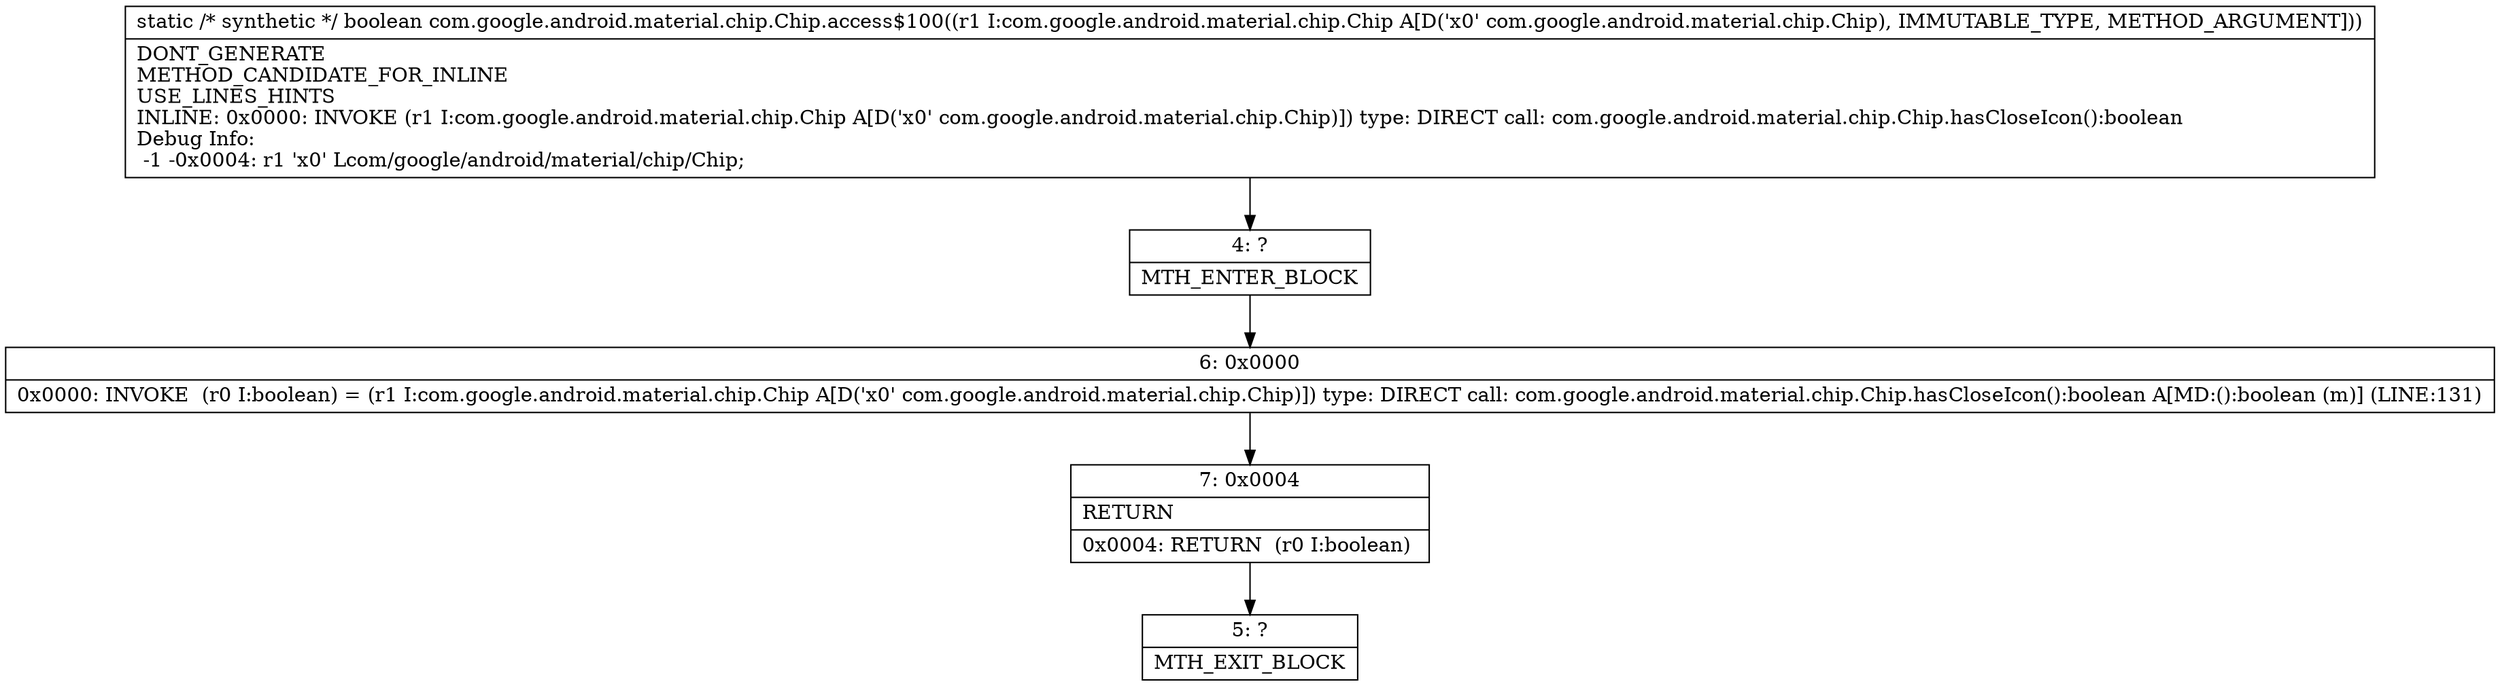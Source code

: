 digraph "CFG forcom.google.android.material.chip.Chip.access$100(Lcom\/google\/android\/material\/chip\/Chip;)Z" {
Node_4 [shape=record,label="{4\:\ ?|MTH_ENTER_BLOCK\l}"];
Node_6 [shape=record,label="{6\:\ 0x0000|0x0000: INVOKE  (r0 I:boolean) = (r1 I:com.google.android.material.chip.Chip A[D('x0' com.google.android.material.chip.Chip)]) type: DIRECT call: com.google.android.material.chip.Chip.hasCloseIcon():boolean A[MD:():boolean (m)] (LINE:131)\l}"];
Node_7 [shape=record,label="{7\:\ 0x0004|RETURN\l|0x0004: RETURN  (r0 I:boolean) \l}"];
Node_5 [shape=record,label="{5\:\ ?|MTH_EXIT_BLOCK\l}"];
MethodNode[shape=record,label="{static \/* synthetic *\/ boolean com.google.android.material.chip.Chip.access$100((r1 I:com.google.android.material.chip.Chip A[D('x0' com.google.android.material.chip.Chip), IMMUTABLE_TYPE, METHOD_ARGUMENT]))  | DONT_GENERATE\lMETHOD_CANDIDATE_FOR_INLINE\lUSE_LINES_HINTS\lINLINE: 0x0000: INVOKE  (r1 I:com.google.android.material.chip.Chip A[D('x0' com.google.android.material.chip.Chip)]) type: DIRECT call: com.google.android.material.chip.Chip.hasCloseIcon():boolean\lDebug Info:\l  \-1 \-0x0004: r1 'x0' Lcom\/google\/android\/material\/chip\/Chip;\l}"];
MethodNode -> Node_4;Node_4 -> Node_6;
Node_6 -> Node_7;
Node_7 -> Node_5;
}

